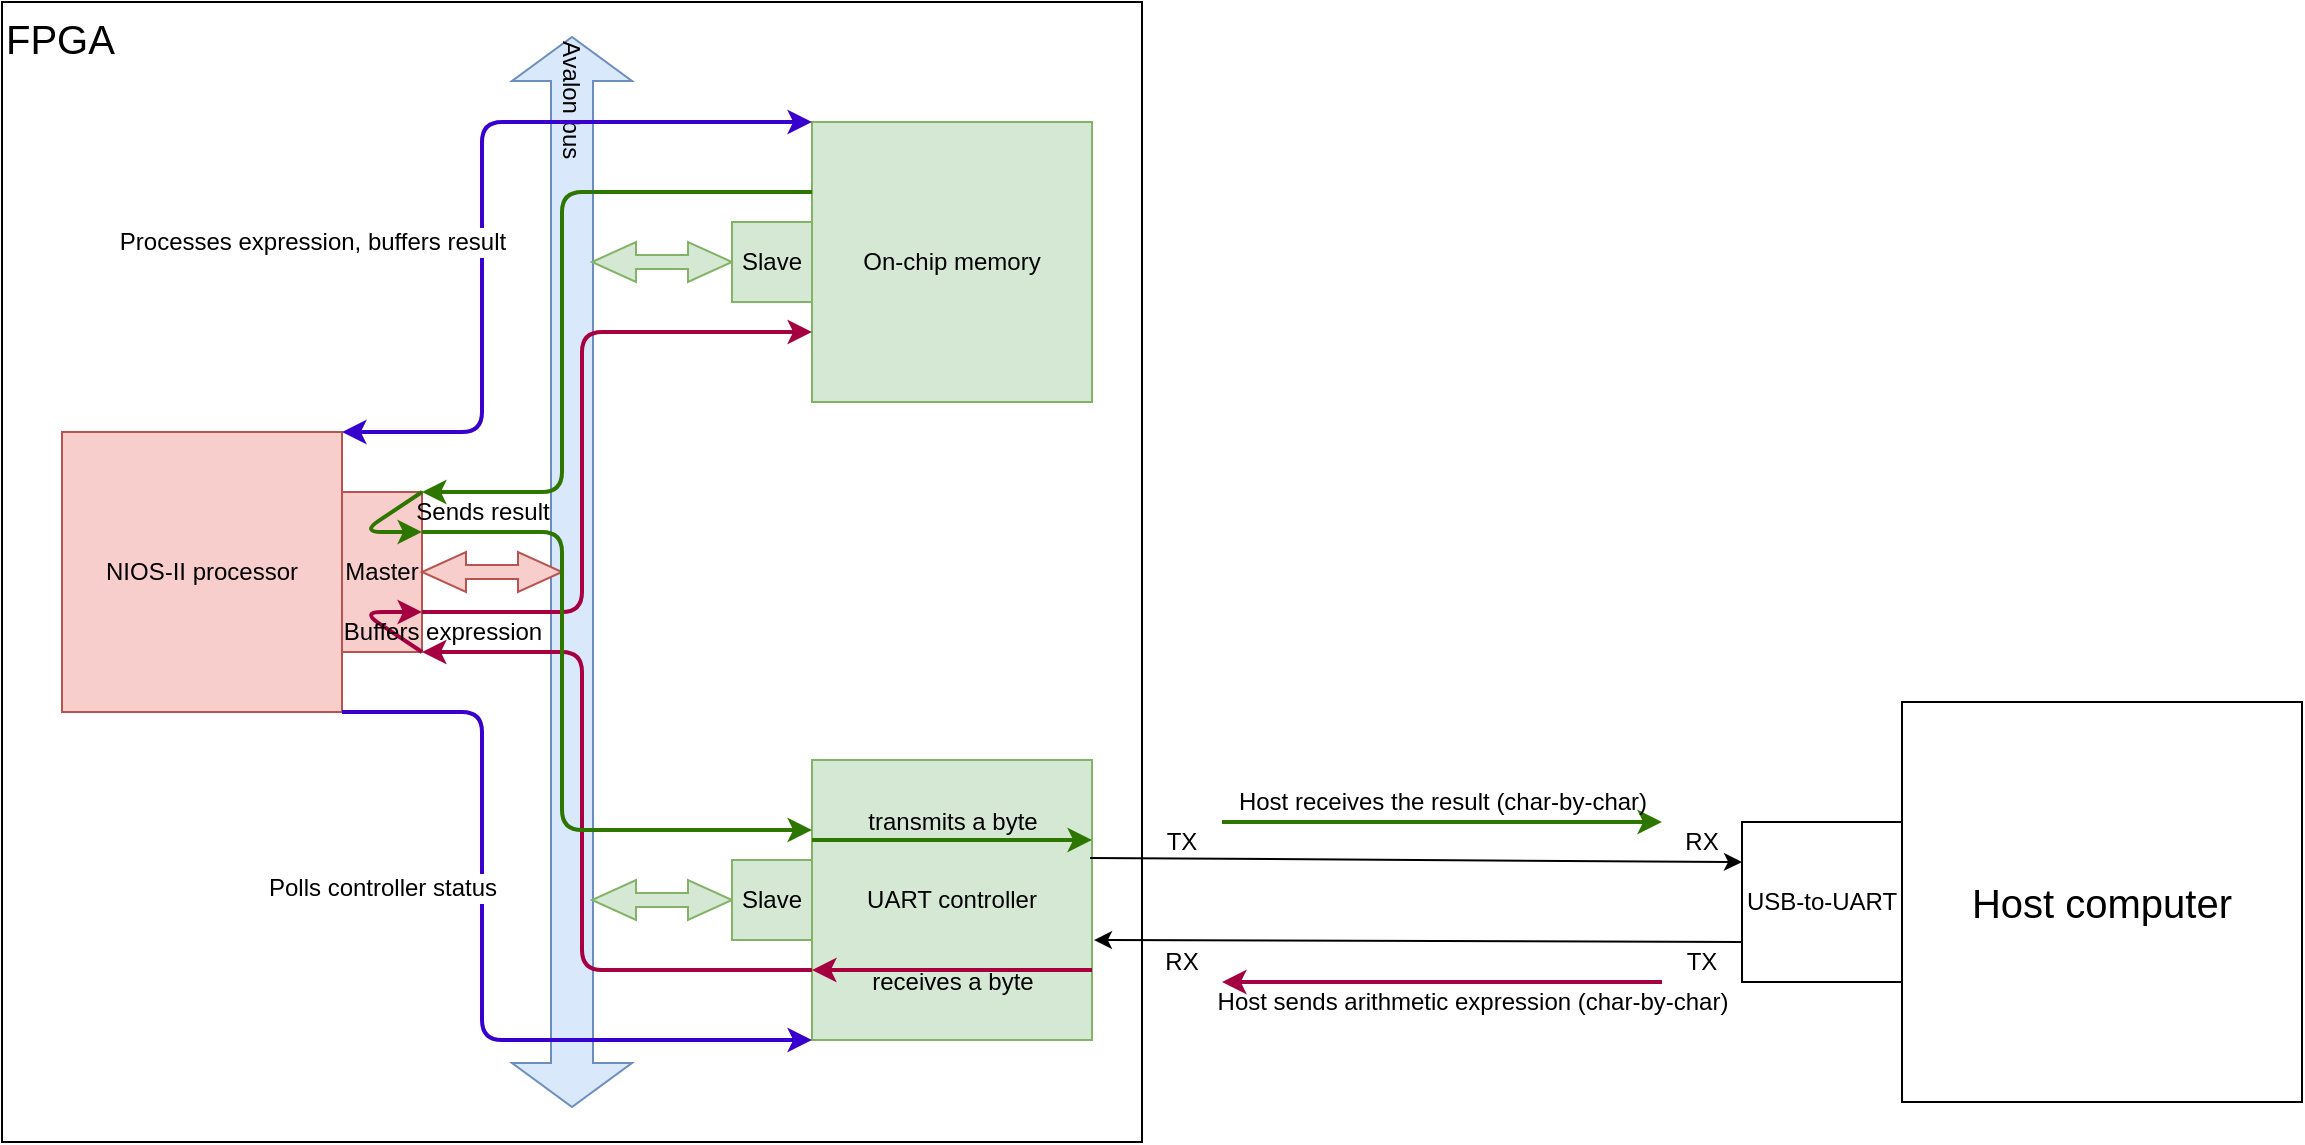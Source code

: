 <mxfile version="13.10.0" type="device"><diagram id="fcLcoPlVWbuW0up4Ic42" name="Page-1"><mxGraphModel dx="1350" dy="816" grid="1" gridSize="10" guides="1" tooltips="1" connect="1" arrows="1" fold="1" page="1" pageScale="1" pageWidth="850" pageHeight="1100" math="0" shadow="0"><root><mxCell id="0"/><mxCell id="1" parent="0"/><mxCell id="isEVNcVJBWmP8x5fo9vD-1" value="FPGA" style="whiteSpace=wrap;html=1;aspect=fixed;align=left;verticalAlign=top;labelPosition=center;verticalLabelPosition=middle;fontSize=20;" vertex="1" parent="1"><mxGeometry x="40" y="130" width="570" height="570" as="geometry"/></mxCell><mxCell id="isEVNcVJBWmP8x5fo9vD-5" value="Avalon bus" style="html=1;shadow=0;dashed=0;align=left;verticalAlign=middle;shape=mxgraph.arrows2.twoWayArrow;dy=0.65;dx=22;rotation=90;horizontal=1;fillColor=#dae8fc;strokeColor=#6c8ebf;" vertex="1" parent="1"><mxGeometry x="57.5" y="385" width="535" height="60" as="geometry"/></mxCell><mxCell id="isEVNcVJBWmP8x5fo9vD-11" value="" style="group" vertex="1" connectable="0" parent="1"><mxGeometry x="70" y="345" width="250" height="140" as="geometry"/></mxCell><mxCell id="isEVNcVJBWmP8x5fo9vD-9" value="" style="group" vertex="1" connectable="0" parent="isEVNcVJBWmP8x5fo9vD-11"><mxGeometry width="180" height="140" as="geometry"/></mxCell><mxCell id="isEVNcVJBWmP8x5fo9vD-7" value="NIOS-II processor" style="whiteSpace=wrap;html=1;aspect=fixed;fillColor=#f8cecc;strokeColor=#b85450;" vertex="1" parent="isEVNcVJBWmP8x5fo9vD-9"><mxGeometry width="140" height="140" as="geometry"/></mxCell><mxCell id="isEVNcVJBWmP8x5fo9vD-8" value="Master" style="whiteSpace=wrap;html=1;fillColor=#f8cecc;strokeColor=#b85450;" vertex="1" parent="isEVNcVJBWmP8x5fo9vD-9"><mxGeometry x="140" y="30" width="40" height="80" as="geometry"/></mxCell><mxCell id="isEVNcVJBWmP8x5fo9vD-57" value="" style="endArrow=classic;html=1;strokeWidth=2;fontSize=12;exitX=1;exitY=1;exitDx=0;exitDy=0;entryX=1;entryY=0.75;entryDx=0;entryDy=0;edgeStyle=isometricEdgeStyle;rounded=1;fillColor=#d80073;strokeColor=#A50040;" edge="1" parent="isEVNcVJBWmP8x5fo9vD-9" source="isEVNcVJBWmP8x5fo9vD-8" target="isEVNcVJBWmP8x5fo9vD-8"><mxGeometry width="50" height="50" relative="1" as="geometry"><mxPoint x="560" y="95" as="sourcePoint"/><mxPoint x="610" y="45" as="targetPoint"/><Array as="points"><mxPoint x="150" y="90"/></Array></mxGeometry></mxCell><mxCell id="isEVNcVJBWmP8x5fo9vD-58" value="" style="endArrow=classic;html=1;strokeWidth=2;fontSize=12;exitX=1;exitY=0;exitDx=0;exitDy=0;entryX=1;entryY=0.25;entryDx=0;entryDy=0;edgeStyle=elbowEdgeStyle;fillColor=#60a917;strokeColor=#2D7600;" edge="1" parent="isEVNcVJBWmP8x5fo9vD-9" source="isEVNcVJBWmP8x5fo9vD-8" target="isEVNcVJBWmP8x5fo9vD-8"><mxGeometry width="50" height="50" relative="1" as="geometry"><mxPoint x="560" y="95" as="sourcePoint"/><mxPoint x="610" y="45" as="targetPoint"/><Array as="points"><mxPoint x="150" y="50"/></Array></mxGeometry></mxCell><mxCell id="isEVNcVJBWmP8x5fo9vD-10" value="" style="html=1;shadow=0;dashed=0;align=center;verticalAlign=middle;shape=mxgraph.arrows2.twoWayArrow;dy=0.65;dx=22;fillColor=#f8cecc;strokeColor=#b85450;" vertex="1" parent="isEVNcVJBWmP8x5fo9vD-11"><mxGeometry x="180" y="60" width="70" height="20" as="geometry"/></mxCell><mxCell id="isEVNcVJBWmP8x5fo9vD-24" value="" style="group" vertex="1" connectable="0" parent="1"><mxGeometry x="335" y="190" width="250" height="140" as="geometry"/></mxCell><mxCell id="isEVNcVJBWmP8x5fo9vD-16" value="" style="html=1;shadow=0;dashed=0;align=center;verticalAlign=middle;shape=mxgraph.arrows2.twoWayArrow;dy=0.65;dx=22;fillColor=#d5e8d4;strokeColor=#82b366;rotation=0;" vertex="1" parent="isEVNcVJBWmP8x5fo9vD-24"><mxGeometry y="60" width="70" height="20" as="geometry"/></mxCell><mxCell id="isEVNcVJBWmP8x5fo9vD-14" value="On-chip memory" style="whiteSpace=wrap;html=1;aspect=fixed;fillColor=#d5e8d4;strokeColor=#82b366;rotation=0;" vertex="1" parent="isEVNcVJBWmP8x5fo9vD-24"><mxGeometry x="110" width="140" height="140" as="geometry"/></mxCell><mxCell id="isEVNcVJBWmP8x5fo9vD-15" value="Slave" style="whiteSpace=wrap;html=1;aspect=fixed;fillColor=#d5e8d4;strokeColor=#82b366;rotation=0;" vertex="1" parent="isEVNcVJBWmP8x5fo9vD-24"><mxGeometry x="70" y="50" width="40" height="40" as="geometry"/></mxCell><mxCell id="isEVNcVJBWmP8x5fo9vD-25" value="" style="group" vertex="1" connectable="0" parent="1"><mxGeometry x="335" y="509" width="250" height="140" as="geometry"/></mxCell><mxCell id="isEVNcVJBWmP8x5fo9vD-21" value="" style="html=1;shadow=0;dashed=0;align=center;verticalAlign=middle;shape=mxgraph.arrows2.twoWayArrow;dy=0.65;dx=22;fillColor=#d5e8d4;strokeColor=#82b366;rotation=0;" vertex="1" parent="isEVNcVJBWmP8x5fo9vD-25"><mxGeometry y="60" width="70" height="20" as="geometry"/></mxCell><mxCell id="isEVNcVJBWmP8x5fo9vD-22" value="UART controller" style="whiteSpace=wrap;html=1;aspect=fixed;fillColor=#d5e8d4;strokeColor=#82b366;rotation=0;" vertex="1" parent="isEVNcVJBWmP8x5fo9vD-25"><mxGeometry x="110" width="140" height="140" as="geometry"/></mxCell><mxCell id="isEVNcVJBWmP8x5fo9vD-23" value="Slave" style="whiteSpace=wrap;html=1;aspect=fixed;fillColor=#d5e8d4;strokeColor=#82b366;rotation=0;" vertex="1" parent="isEVNcVJBWmP8x5fo9vD-25"><mxGeometry x="70" y="50" width="40" height="40" as="geometry"/></mxCell><mxCell id="isEVNcVJBWmP8x5fo9vD-35" value="" style="endArrow=classic;html=1;strokeWidth=2;fontSize=12;fillColor=#d80073;strokeColor=#A50040;exitX=1;exitY=0.75;exitDx=0;exitDy=0;entryX=0;entryY=0.75;entryDx=0;entryDy=0;" edge="1" parent="isEVNcVJBWmP8x5fo9vD-25" source="isEVNcVJBWmP8x5fo9vD-22" target="isEVNcVJBWmP8x5fo9vD-22"><mxGeometry width="50" height="50" relative="1" as="geometry"><mxPoint x="445" y="261" as="sourcePoint"/><mxPoint x="125" y="101" as="targetPoint"/></mxGeometry></mxCell><mxCell id="isEVNcVJBWmP8x5fo9vD-36" value="receives a byte" style="edgeLabel;html=1;align=center;verticalAlign=middle;resizable=0;points=[];fontSize=12;labelBackgroundColor=none;" vertex="1" connectable="0" parent="isEVNcVJBWmP8x5fo9vD-35"><mxGeometry x="0.157" y="-3" relative="1" as="geometry"><mxPoint x="11" y="9" as="offset"/></mxGeometry></mxCell><mxCell id="isEVNcVJBWmP8x5fo9vD-37" value="" style="endArrow=classic;html=1;strokeWidth=2;fontSize=12;fillColor=#60a917;strokeColor=#2D7600;exitX=0;exitY=0.25;exitDx=0;exitDy=0;entryX=1;entryY=0.25;entryDx=0;entryDy=0;" edge="1" parent="isEVNcVJBWmP8x5fo9vD-25"><mxGeometry width="50" height="50" relative="1" as="geometry"><mxPoint x="110" y="40" as="sourcePoint"/><mxPoint x="250" y="40" as="targetPoint"/></mxGeometry></mxCell><mxCell id="isEVNcVJBWmP8x5fo9vD-38" value="transmits a byte" style="edgeLabel;html=1;align=center;verticalAlign=middle;resizable=0;points=[];fontSize=12;labelBackgroundColor=none;" vertex="1" connectable="0" parent="isEVNcVJBWmP8x5fo9vD-37"><mxGeometry x="0.157" y="-3" relative="1" as="geometry"><mxPoint x="-11" y="-12" as="offset"/></mxGeometry></mxCell><mxCell id="isEVNcVJBWmP8x5fo9vD-26" value="" style="endArrow=classic;startArrow=none;html=1;fontSize=20;entryX=0;entryY=0.25;entryDx=0;entryDy=0;exitX=0.993;exitY=0.35;exitDx=0;exitDy=0;exitPerimeter=0;startFill=0;" edge="1" parent="1" source="isEVNcVJBWmP8x5fo9vD-22" target="isEVNcVJBWmP8x5fo9vD-3"><mxGeometry width="50" height="50" relative="1" as="geometry"><mxPoint x="585" y="570" as="sourcePoint"/><mxPoint x="830" y="450" as="targetPoint"/></mxGeometry></mxCell><mxCell id="isEVNcVJBWmP8x5fo9vD-27" value="" style="group" vertex="1" connectable="0" parent="1"><mxGeometry x="910" y="480" width="280" height="200" as="geometry"/></mxCell><mxCell id="isEVNcVJBWmP8x5fo9vD-2" value="&lt;font style=&quot;font-size: 20px&quot;&gt;Host computer&lt;/font&gt;" style="whiteSpace=wrap;html=1;aspect=fixed;" vertex="1" parent="isEVNcVJBWmP8x5fo9vD-27"><mxGeometry x="80" width="200" height="200" as="geometry"/></mxCell><mxCell id="isEVNcVJBWmP8x5fo9vD-3" value="USB-to-UART" style="whiteSpace=wrap;html=1;aspect=fixed;" vertex="1" parent="isEVNcVJBWmP8x5fo9vD-27"><mxGeometry y="60" width="80" height="80" as="geometry"/></mxCell><mxCell id="isEVNcVJBWmP8x5fo9vD-28" value="" style="endArrow=none;startArrow=classic;html=1;fontSize=20;entryX=0;entryY=0.75;entryDx=0;entryDy=0;exitX=1.007;exitY=0.643;exitDx=0;exitDy=0;exitPerimeter=0;endFill=0;" edge="1" parent="1" source="isEVNcVJBWmP8x5fo9vD-22" target="isEVNcVJBWmP8x5fo9vD-3"><mxGeometry width="50" height="50" relative="1" as="geometry"><mxPoint x="590" y="600" as="sourcePoint"/><mxPoint x="995" y="602" as="targetPoint"/></mxGeometry></mxCell><mxCell id="isEVNcVJBWmP8x5fo9vD-29" value="TX" style="text;html=1;strokeColor=none;fillColor=none;align=center;verticalAlign=middle;whiteSpace=wrap;rounded=0;fontSize=12;" vertex="1" parent="1"><mxGeometry x="610" y="540" width="40" height="20" as="geometry"/></mxCell><mxCell id="isEVNcVJBWmP8x5fo9vD-30" value="TX" style="text;html=1;strokeColor=none;fillColor=none;align=center;verticalAlign=middle;whiteSpace=wrap;rounded=0;fontSize=12;" vertex="1" parent="1"><mxGeometry x="870" y="600" width="40" height="20" as="geometry"/></mxCell><mxCell id="isEVNcVJBWmP8x5fo9vD-31" value="RX" style="text;html=1;strokeColor=none;fillColor=none;align=center;verticalAlign=middle;whiteSpace=wrap;rounded=0;fontSize=12;" vertex="1" parent="1"><mxGeometry x="610" y="600" width="40" height="20" as="geometry"/></mxCell><mxCell id="isEVNcVJBWmP8x5fo9vD-32" value="RX" style="text;html=1;strokeColor=none;fillColor=none;align=center;verticalAlign=middle;whiteSpace=wrap;rounded=0;fontSize=12;" vertex="1" parent="1"><mxGeometry x="870" y="540" width="40" height="20" as="geometry"/></mxCell><mxCell id="isEVNcVJBWmP8x5fo9vD-33" value="" style="endArrow=classic;html=1;fontSize=12;fillColor=#d80073;strokeColor=#A50040;strokeWidth=2;" edge="1" parent="1"><mxGeometry width="50" height="50" relative="1" as="geometry"><mxPoint x="870" y="620" as="sourcePoint"/><mxPoint x="650" y="620" as="targetPoint"/></mxGeometry></mxCell><mxCell id="isEVNcVJBWmP8x5fo9vD-34" value="Host sends arithmetic expression (char-by-char)" style="text;html=1;align=center;verticalAlign=middle;resizable=0;points=[];autosize=1;fontSize=12;" vertex="1" parent="1"><mxGeometry x="640" y="620" width="270" height="20" as="geometry"/></mxCell><mxCell id="isEVNcVJBWmP8x5fo9vD-39" value="" style="endArrow=classic;html=1;strokeWidth=2;fontSize=12;exitX=1;exitY=1;exitDx=0;exitDy=0;entryX=0;entryY=1;entryDx=0;entryDy=0;edgeStyle=elbowEdgeStyle;fillColor=#6a00ff;strokeColor=#3700CC;" edge="1" parent="1" source="isEVNcVJBWmP8x5fo9vD-7" target="isEVNcVJBWmP8x5fo9vD-22"><mxGeometry width="50" height="50" relative="1" as="geometry"><mxPoint x="630" y="440" as="sourcePoint"/><mxPoint x="680" y="390" as="targetPoint"/><Array as="points"><mxPoint x="280" y="530"/></Array></mxGeometry></mxCell><mxCell id="isEVNcVJBWmP8x5fo9vD-40" value="Polls controller status" style="edgeLabel;html=1;align=center;verticalAlign=middle;resizable=0;points=[];fontSize=12;" vertex="1" connectable="0" parent="isEVNcVJBWmP8x5fo9vD-39"><mxGeometry x="-0.318" relative="1" as="geometry"><mxPoint x="-50" y="22" as="offset"/></mxGeometry></mxCell><mxCell id="isEVNcVJBWmP8x5fo9vD-45" style="edgeStyle=elbowEdgeStyle;rounded=0;orthogonalLoop=1;jettySize=auto;html=1;startArrow=none;startFill=0;endArrow=classic;endFill=1;strokeWidth=2;fontSize=12;" edge="1" parent="1" source="isEVNcVJBWmP8x5fo9vD-8" target="isEVNcVJBWmP8x5fo9vD-1"><mxGeometry relative="1" as="geometry"/></mxCell><mxCell id="isEVNcVJBWmP8x5fo9vD-46" value="" style="endArrow=classic;html=1;strokeWidth=2;fontSize=12;exitX=0;exitY=0.75;exitDx=0;exitDy=0;entryX=1;entryY=1;entryDx=0;entryDy=0;edgeStyle=elbowEdgeStyle;fillColor=#d80073;strokeColor=#A50040;" edge="1" parent="1" source="isEVNcVJBWmP8x5fo9vD-22" target="isEVNcVJBWmP8x5fo9vD-8"><mxGeometry width="50" height="50" relative="1" as="geometry"><mxPoint x="630" y="440" as="sourcePoint"/><mxPoint x="680" y="390" as="targetPoint"/><Array as="points"><mxPoint x="330" y="530"/></Array></mxGeometry></mxCell><mxCell id="isEVNcVJBWmP8x5fo9vD-50" value="Buffers expression" style="edgeLabel;html=1;align=center;verticalAlign=middle;resizable=0;points=[];fontSize=12;labelBackgroundColor=none;" vertex="1" connectable="0" parent="isEVNcVJBWmP8x5fo9vD-46"><mxGeometry x="0.791" y="1" relative="1" as="geometry"><mxPoint x="-27" y="-11" as="offset"/></mxGeometry></mxCell><mxCell id="isEVNcVJBWmP8x5fo9vD-47" value="" style="endArrow=classic;html=1;strokeWidth=2;fontSize=12;exitX=1;exitY=0.75;exitDx=0;exitDy=0;entryX=0;entryY=0.75;entryDx=0;entryDy=0;edgeStyle=elbowEdgeStyle;fillColor=#d80073;strokeColor=#A50040;" edge="1" parent="1" source="isEVNcVJBWmP8x5fo9vD-8" target="isEVNcVJBWmP8x5fo9vD-14"><mxGeometry width="50" height="50" relative="1" as="geometry"><mxPoint x="630" y="440" as="sourcePoint"/><mxPoint x="680" y="390" as="targetPoint"/><Array as="points"><mxPoint x="330" y="370"/></Array></mxGeometry></mxCell><mxCell id="isEVNcVJBWmP8x5fo9vD-48" value="" style="endArrow=none;html=1;fontSize=12;fillColor=#60a917;strokeColor=#2D7600;strokeWidth=2;startArrow=classic;startFill=1;endFill=0;" edge="1" parent="1"><mxGeometry width="50" height="50" relative="1" as="geometry"><mxPoint x="870" y="540" as="sourcePoint"/><mxPoint x="650" y="540" as="targetPoint"/></mxGeometry></mxCell><mxCell id="isEVNcVJBWmP8x5fo9vD-49" value="Host receives the result (char-by-char)" style="text;html=1;align=center;verticalAlign=middle;resizable=0;points=[];autosize=1;fontSize=12;" vertex="1" parent="1"><mxGeometry x="650" y="520" width="220" height="20" as="geometry"/></mxCell><mxCell id="isEVNcVJBWmP8x5fo9vD-51" value="" style="endArrow=classic;startArrow=classic;html=1;strokeWidth=2;fontSize=12;exitX=1;exitY=0;exitDx=0;exitDy=0;entryX=0;entryY=0;entryDx=0;entryDy=0;edgeStyle=elbowEdgeStyle;fillColor=#6a00ff;strokeColor=#3700CC;" edge="1" parent="1" source="isEVNcVJBWmP8x5fo9vD-7" target="isEVNcVJBWmP8x5fo9vD-14"><mxGeometry width="50" height="50" relative="1" as="geometry"><mxPoint x="630" y="440" as="sourcePoint"/><mxPoint x="680" y="390" as="targetPoint"/><Array as="points"><mxPoint x="280" y="260"/></Array></mxGeometry></mxCell><mxCell id="isEVNcVJBWmP8x5fo9vD-52" value="Processes expression, buffers result" style="edgeLabel;html=1;align=center;verticalAlign=middle;resizable=0;points=[];fontSize=12;" vertex="1" connectable="0" parent="isEVNcVJBWmP8x5fo9vD-51"><mxGeometry x="-0.103" y="4" relative="1" as="geometry"><mxPoint x="-81" y="10" as="offset"/></mxGeometry></mxCell><mxCell id="isEVNcVJBWmP8x5fo9vD-54" value="" style="endArrow=classic;html=1;strokeWidth=2;fontSize=12;exitX=0;exitY=0.25;exitDx=0;exitDy=0;entryX=1;entryY=0;entryDx=0;entryDy=0;edgeStyle=elbowEdgeStyle;fillColor=#60a917;strokeColor=#2D7600;" edge="1" parent="1" source="isEVNcVJBWmP8x5fo9vD-14" target="isEVNcVJBWmP8x5fo9vD-8"><mxGeometry width="50" height="50" relative="1" as="geometry"><mxPoint x="630" y="440" as="sourcePoint"/><mxPoint x="680" y="390" as="targetPoint"/><Array as="points"><mxPoint x="320" y="310"/></Array></mxGeometry></mxCell><mxCell id="isEVNcVJBWmP8x5fo9vD-56" value="Sends result" style="edgeLabel;html=1;align=center;verticalAlign=middle;resizable=0;points=[];fontSize=12;labelBackgroundColor=none;" vertex="1" connectable="0" parent="isEVNcVJBWmP8x5fo9vD-54"><mxGeometry x="0.785" y="-2" relative="1" as="geometry"><mxPoint x="-7" y="12" as="offset"/></mxGeometry></mxCell><mxCell id="isEVNcVJBWmP8x5fo9vD-55" value="" style="endArrow=classic;html=1;strokeWidth=2;fontSize=12;exitX=1;exitY=0.25;exitDx=0;exitDy=0;entryX=0;entryY=0.25;entryDx=0;entryDy=0;edgeStyle=elbowEdgeStyle;fillColor=#60a917;strokeColor=#2D7600;" edge="1" parent="1" source="isEVNcVJBWmP8x5fo9vD-8" target="isEVNcVJBWmP8x5fo9vD-22"><mxGeometry width="50" height="50" relative="1" as="geometry"><mxPoint x="630" y="440" as="sourcePoint"/><mxPoint x="680" y="390" as="targetPoint"/><Array as="points"><mxPoint x="320" y="470"/></Array></mxGeometry></mxCell></root></mxGraphModel></diagram></mxfile>